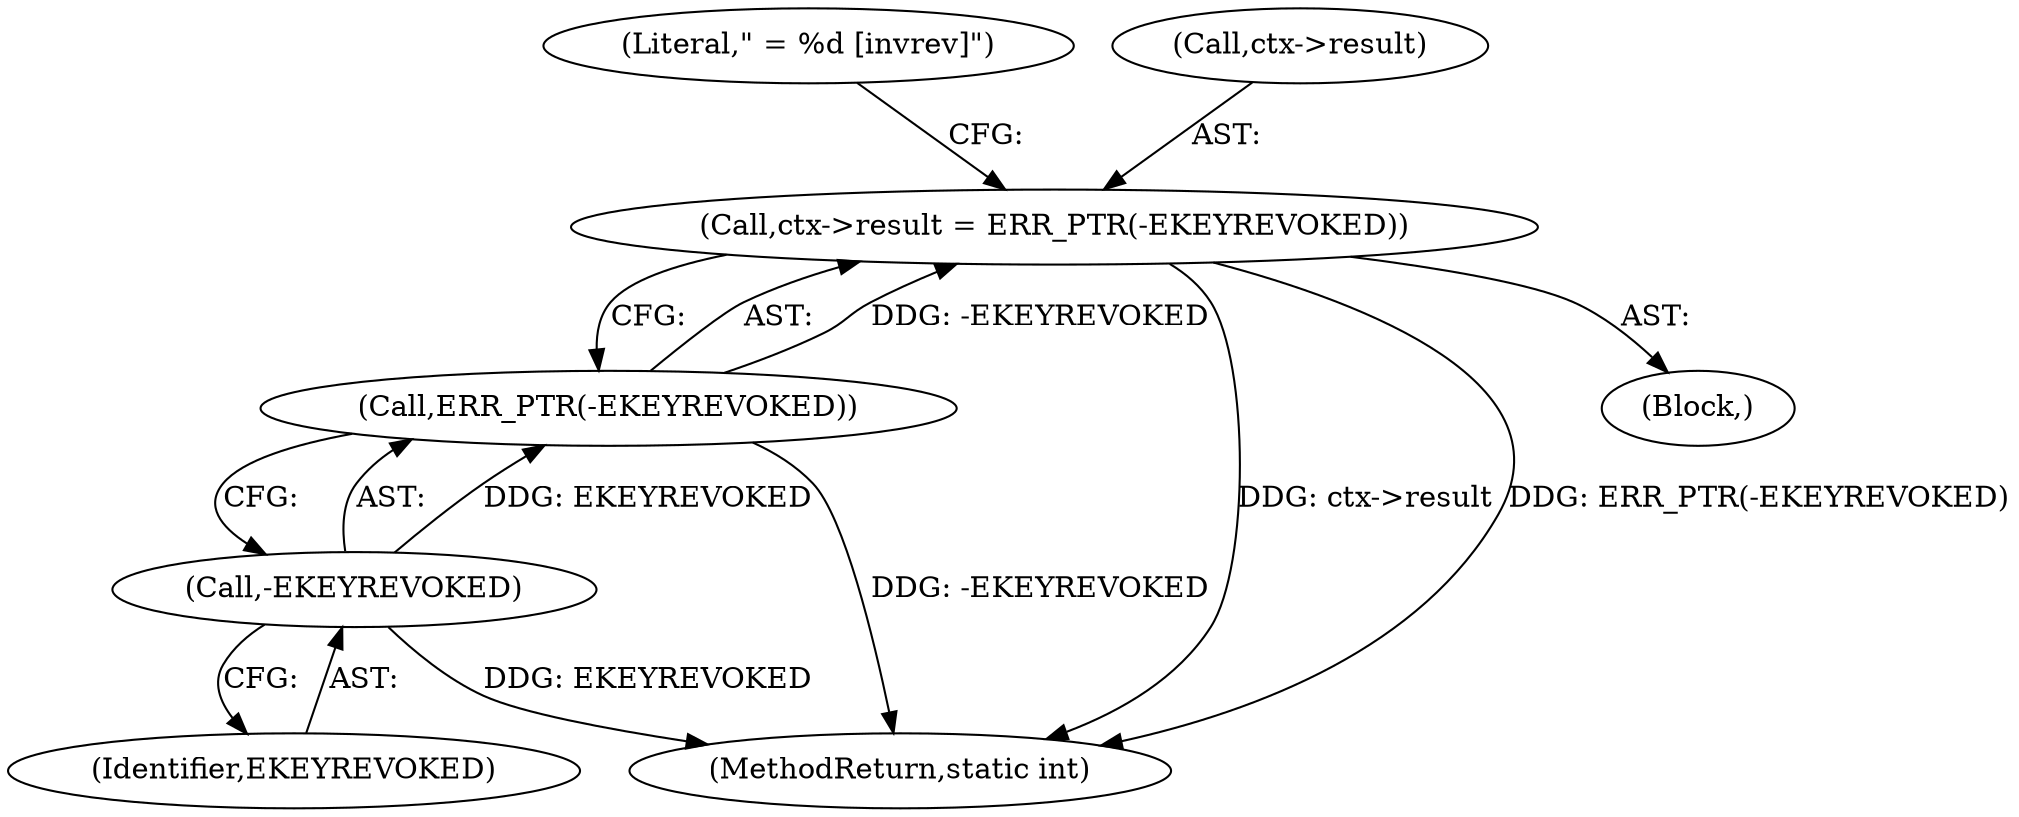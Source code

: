 digraph "0_linux_363b02dab09b3226f3bd1420dad9c72b79a42a76_11@pointer" {
"1000163" [label="(Call,ctx->result = ERR_PTR(-EKEYREVOKED))"];
"1000167" [label="(Call,ERR_PTR(-EKEYREVOKED))"];
"1000168" [label="(Call,-EKEYREVOKED)"];
"1000168" [label="(Call,-EKEYREVOKED)"];
"1000169" [label="(Identifier,EKEYREVOKED)"];
"1000305" [label="(MethodReturn,static int)"];
"1000171" [label="(Literal,\" = %d [invrev]\")"];
"1000164" [label="(Call,ctx->result)"];
"1000167" [label="(Call,ERR_PTR(-EKEYREVOKED))"];
"1000163" [label="(Call,ctx->result = ERR_PTR(-EKEYREVOKED))"];
"1000162" [label="(Block,)"];
"1000163" -> "1000162"  [label="AST: "];
"1000163" -> "1000167"  [label="CFG: "];
"1000164" -> "1000163"  [label="AST: "];
"1000167" -> "1000163"  [label="AST: "];
"1000171" -> "1000163"  [label="CFG: "];
"1000163" -> "1000305"  [label="DDG: ctx->result"];
"1000163" -> "1000305"  [label="DDG: ERR_PTR(-EKEYREVOKED)"];
"1000167" -> "1000163"  [label="DDG: -EKEYREVOKED"];
"1000167" -> "1000168"  [label="CFG: "];
"1000168" -> "1000167"  [label="AST: "];
"1000167" -> "1000305"  [label="DDG: -EKEYREVOKED"];
"1000168" -> "1000167"  [label="DDG: EKEYREVOKED"];
"1000168" -> "1000169"  [label="CFG: "];
"1000169" -> "1000168"  [label="AST: "];
"1000168" -> "1000305"  [label="DDG: EKEYREVOKED"];
}
